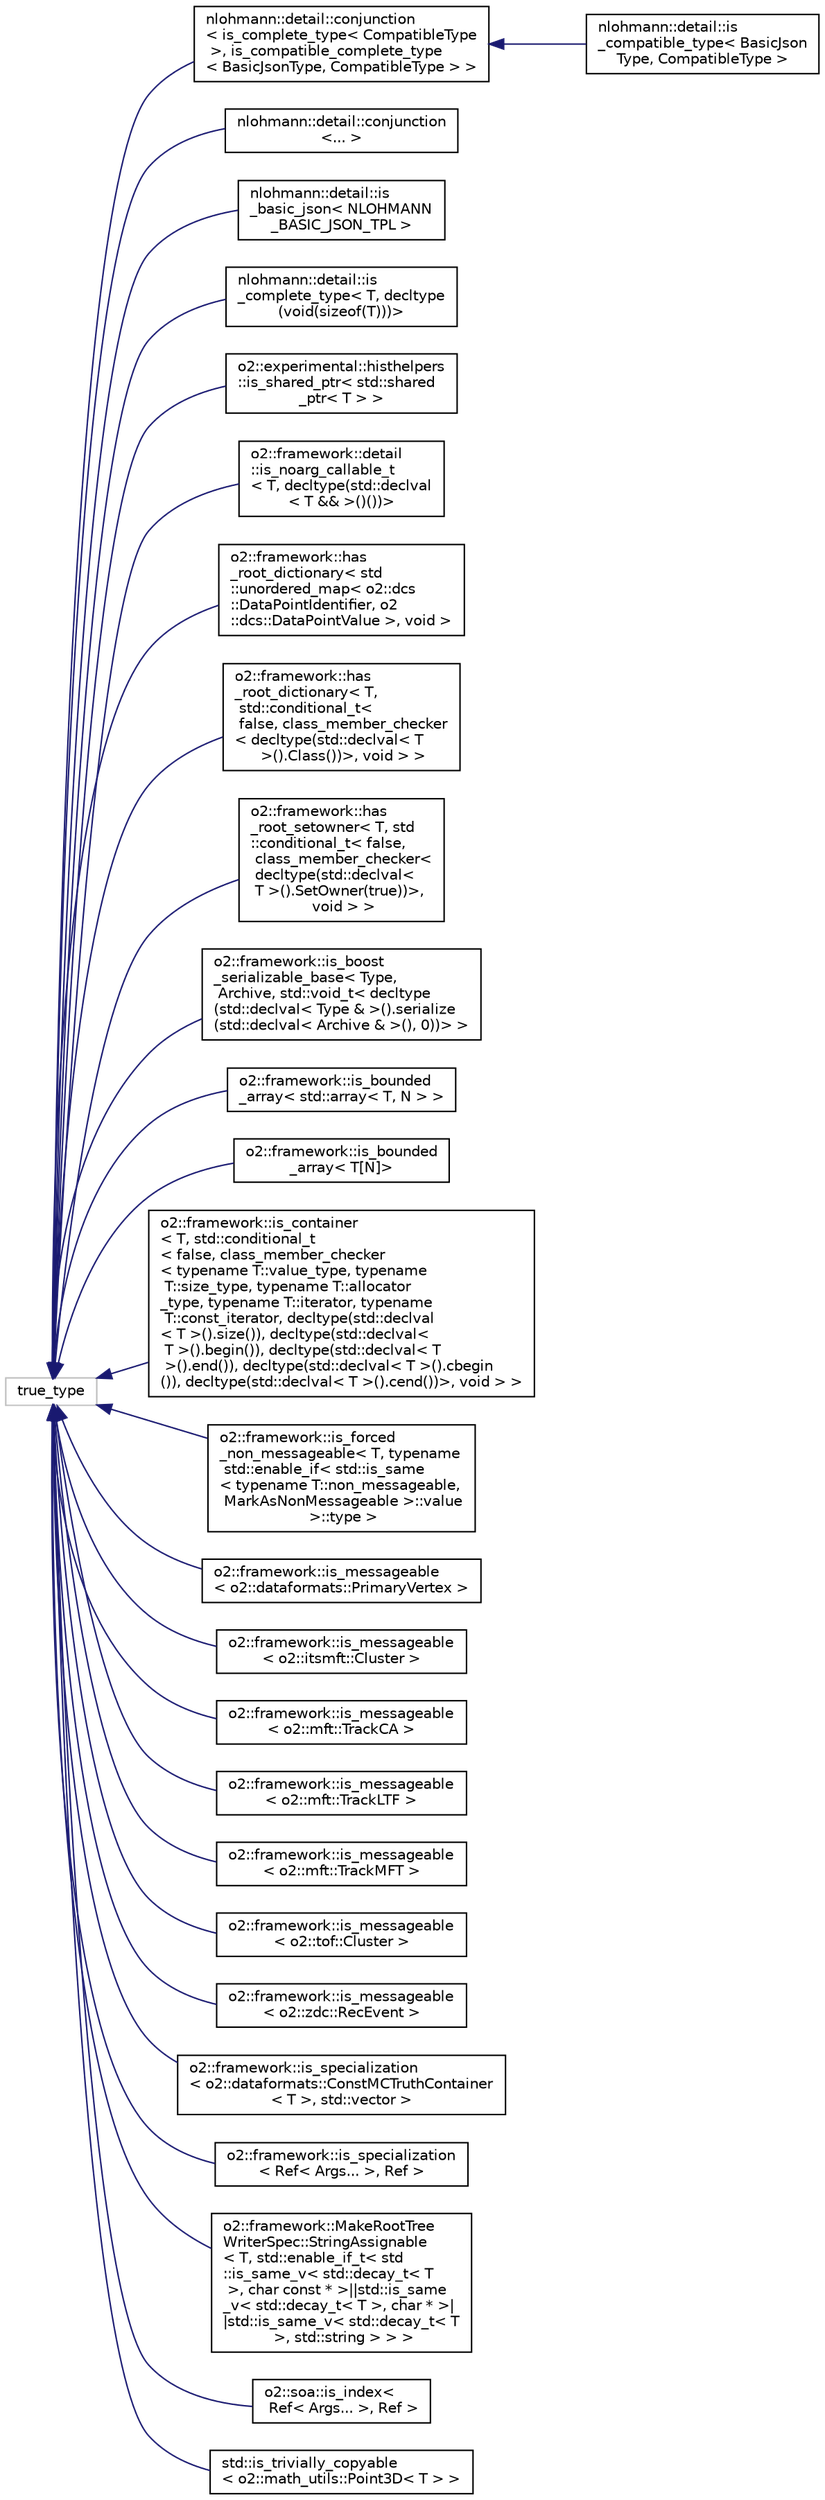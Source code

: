 digraph "Graphical Class Hierarchy"
{
 // INTERACTIVE_SVG=YES
  bgcolor="transparent";
  edge [fontname="Helvetica",fontsize="10",labelfontname="Helvetica",labelfontsize="10"];
  node [fontname="Helvetica",fontsize="10",shape=record];
  rankdir="LR";
  Node138 [label="true_type",height=0.2,width=0.4,color="grey75"];
  Node138 -> Node0 [dir="back",color="midnightblue",fontsize="10",style="solid",fontname="Helvetica"];
  Node0 [label="nlohmann::detail::conjunction\l\< is_complete_type\< CompatibleType\l \>, is_compatible_complete_type\l\< BasicJsonType, CompatibleType \> \>",height=0.2,width=0.4,color="black",URL="$dd/dde/structnlohmann_1_1detail_1_1conjunction.html"];
  Node0 -> Node1 [dir="back",color="midnightblue",fontsize="10",style="solid",fontname="Helvetica"];
  Node1 [label="nlohmann::detail::is\l_compatible_type\< BasicJson\lType, CompatibleType \>",height=0.2,width=0.4,color="black",URL="$d3/d71/structnlohmann_1_1detail_1_1is__compatible__type.html"];
  Node138 -> Node141 [dir="back",color="midnightblue",fontsize="10",style="solid",fontname="Helvetica"];
  Node141 [label="nlohmann::detail::conjunction\l\<... \>",height=0.2,width=0.4,color="black",URL="$dd/dde/structnlohmann_1_1detail_1_1conjunction.html"];
  Node138 -> Node142 [dir="back",color="midnightblue",fontsize="10",style="solid",fontname="Helvetica"];
  Node142 [label="nlohmann::detail::is\l_basic_json\< NLOHMANN\l_BASIC_JSON_TPL \>",height=0.2,width=0.4,color="black",URL="$d8/d25/structnlohmann_1_1detail_1_1is__basic__json_3_01NLOHMANN__BASIC__JSON__TPL_01_4.html"];
  Node138 -> Node143 [dir="back",color="midnightblue",fontsize="10",style="solid",fontname="Helvetica"];
  Node143 [label="nlohmann::detail::is\l_complete_type\< T, decltype\l(void(sizeof(T)))\>",height=0.2,width=0.4,color="black",URL="$dd/dcd/structnlohmann_1_1detail_1_1is__complete__type_3_01T_00_01decltype_07void_07sizeof_07T_08_08_08_4.html"];
  Node138 -> Node144 [dir="back",color="midnightblue",fontsize="10",style="solid",fontname="Helvetica"];
  Node144 [label="o2::experimental::histhelpers\l::is_shared_ptr\< std::shared\l_ptr\< T \> \>",height=0.2,width=0.4,color="black",URL="$d0/d5e/structo2_1_1experimental_1_1histhelpers_1_1is__shared__ptr_3_01std_1_1shared__ptr_3_01T_01_4_01_4.html"];
  Node138 -> Node145 [dir="back",color="midnightblue",fontsize="10",style="solid",fontname="Helvetica"];
  Node145 [label="o2::framework::detail\l::is_noarg_callable_t\l\< T, decltype(std::declval\l\< T && \>()())\>",height=0.2,width=0.4,color="black",URL="$d2/ddb/structo2_1_1framework_1_1detail_1_1is__noarg__callable__t_3_01T_00_01decltype_07std_1_1declval_3401e25e905445557be4fe360a68747b2.html"];
  Node138 -> Node146 [dir="back",color="midnightblue",fontsize="10",style="solid",fontname="Helvetica"];
  Node146 [label="o2::framework::has\l_root_dictionary\< std\l::unordered_map\< o2::dcs\l::DataPointIdentifier, o2\l::dcs::DataPointValue \>, void \>",height=0.2,width=0.4,color="black",URL="$d0/d43/structo2_1_1framework_1_1has__root__dictionary_3_01std_1_1unordered__map_3_01o2_1_1dcs_1_1DataPof4a1062e12ebfe4020453cf9fea32929.html"];
  Node138 -> Node147 [dir="back",color="midnightblue",fontsize="10",style="solid",fontname="Helvetica"];
  Node147 [label="o2::framework::has\l_root_dictionary\< T,\l std::conditional_t\<\l false, class_member_checker\l\< decltype(std::declval\< T\l \>().Class())\>, void \> \>",height=0.2,width=0.4,color="black",URL="$d0/d7f/structo2_1_1framework_1_1has__root__dictionary_3_01T_00_01std_1_1conditional__t_3_01false_00_01c3a7047afd30b3fd4df3d429b8c4e1a22.html"];
  Node138 -> Node148 [dir="back",color="midnightblue",fontsize="10",style="solid",fontname="Helvetica"];
  Node148 [label="o2::framework::has\l_root_setowner\< T, std\l::conditional_t\< false,\l class_member_checker\<\l decltype(std::declval\<\l T \>().SetOwner(true))\>,\l void \> \>",height=0.2,width=0.4,color="black",URL="$da/d79/structo2_1_1framework_1_1has__root__setowner_3_01T_00_01std_1_1conditional__t_3_01false_00_01clab3eb568d3aa63dda30124b6acde88d98.html"];
  Node138 -> Node149 [dir="back",color="midnightblue",fontsize="10",style="solid",fontname="Helvetica"];
  Node149 [label="o2::framework::is_boost\l_serializable_base\< Type,\l Archive, std::void_t\< decltype\l(std::declval\< Type & \>().serialize\l(std::declval\< Archive & \>(), 0))\> \>",height=0.2,width=0.4,color="black",URL="$da/da0/structo2_1_1framework_1_1is__boost__serializable__base_3_01Type_00_01Archive_00_01std_1_1void__td3dce5790dbc08a548e1efe654c16a22.html"];
  Node138 -> Node150 [dir="back",color="midnightblue",fontsize="10",style="solid",fontname="Helvetica"];
  Node150 [label="o2::framework::is_bounded\l_array\< std::array\< T, N \> \>",height=0.2,width=0.4,color="black",URL="$d5/d30/structo2_1_1framework_1_1is__bounded__array_3_01std_1_1array_3_01T_00_01N_01_4_01_4.html"];
  Node138 -> Node151 [dir="back",color="midnightblue",fontsize="10",style="solid",fontname="Helvetica"];
  Node151 [label="o2::framework::is_bounded\l_array\< T[N]\>",height=0.2,width=0.4,color="black",URL="$d1/d33/structo2_1_1framework_1_1is__bounded__array_3_01T[N]_4.html"];
  Node138 -> Node152 [dir="back",color="midnightblue",fontsize="10",style="solid",fontname="Helvetica"];
  Node152 [label="o2::framework::is_container\l\< T, std::conditional_t\l\< false, class_member_checker\l\< typename T::value_type, typename\l T::size_type, typename T::allocator\l_type, typename T::iterator, typename\l T::const_iterator, decltype(std::declval\l\< T \>().size()), decltype(std::declval\<\l T \>().begin()), decltype(std::declval\< T\l \>().end()), decltype(std::declval\< T \>().cbegin\l()), decltype(std::declval\< T \>().cend())\>, void \> \>",height=0.2,width=0.4,color="black",URL="$de/d5c/structo2_1_1framework_1_1is__container_3_01T_00_01std_1_1conditional__t_3_01false_00_01class__mef60b0640f3a7413451971b3764fe2133.html"];
  Node138 -> Node153 [dir="back",color="midnightblue",fontsize="10",style="solid",fontname="Helvetica"];
  Node153 [label="o2::framework::is_forced\l_non_messageable\< T, typename\l std::enable_if\< std::is_same\l\< typename T::non_messageable,\l MarkAsNonMessageable \>::value\l \>::type \>",height=0.2,width=0.4,color="black",URL="$df/ddf/structo2_1_1framework_1_1is__forced__non__messageable_3_01T_00_01typename_01std_1_1enable__if_3_9497e1cc58c5001cfb1a9a57a11a8068.html"];
  Node138 -> Node154 [dir="back",color="midnightblue",fontsize="10",style="solid",fontname="Helvetica"];
  Node154 [label="o2::framework::is_messageable\l\< o2::dataformats::PrimaryVertex \>",height=0.2,width=0.4,color="black",URL="$dc/d89/structo2_1_1framework_1_1is__messageable_3_01o2_1_1dataformats_1_1PrimaryVertex_01_4.html"];
  Node138 -> Node155 [dir="back",color="midnightblue",fontsize="10",style="solid",fontname="Helvetica"];
  Node155 [label="o2::framework::is_messageable\l\< o2::itsmft::Cluster \>",height=0.2,width=0.4,color="black",URL="$d2/dd2/structo2_1_1framework_1_1is__messageable_3_01o2_1_1itsmft_1_1Cluster_01_4.html"];
  Node138 -> Node156 [dir="back",color="midnightblue",fontsize="10",style="solid",fontname="Helvetica"];
  Node156 [label="o2::framework::is_messageable\l\< o2::mft::TrackCA \>",height=0.2,width=0.4,color="black",URL="$d0/d3d/structo2_1_1framework_1_1is__messageable_3_01o2_1_1mft_1_1TrackCA_01_4.html"];
  Node138 -> Node157 [dir="back",color="midnightblue",fontsize="10",style="solid",fontname="Helvetica"];
  Node157 [label="o2::framework::is_messageable\l\< o2::mft::TrackLTF \>",height=0.2,width=0.4,color="black",URL="$d0/dd9/structo2_1_1framework_1_1is__messageable_3_01o2_1_1mft_1_1TrackLTF_01_4.html"];
  Node138 -> Node158 [dir="back",color="midnightblue",fontsize="10",style="solid",fontname="Helvetica"];
  Node158 [label="o2::framework::is_messageable\l\< o2::mft::TrackMFT \>",height=0.2,width=0.4,color="black",URL="$dd/dc9/structo2_1_1framework_1_1is__messageable_3_01o2_1_1mft_1_1TrackMFT_01_4.html"];
  Node138 -> Node159 [dir="back",color="midnightblue",fontsize="10",style="solid",fontname="Helvetica"];
  Node159 [label="o2::framework::is_messageable\l\< o2::tof::Cluster \>",height=0.2,width=0.4,color="black",URL="$d5/d34/structo2_1_1framework_1_1is__messageable_3_01o2_1_1tof_1_1Cluster_01_4.html"];
  Node138 -> Node160 [dir="back",color="midnightblue",fontsize="10",style="solid",fontname="Helvetica"];
  Node160 [label="o2::framework::is_messageable\l\< o2::zdc::RecEvent \>",height=0.2,width=0.4,color="black",URL="$d2/dc9/structo2_1_1framework_1_1is__messageable_3_01o2_1_1zdc_1_1RecEvent_01_4.html"];
  Node138 -> Node161 [dir="back",color="midnightblue",fontsize="10",style="solid",fontname="Helvetica"];
  Node161 [label="o2::framework::is_specialization\l\< o2::dataformats::ConstMCTruthContainer\l\< T \>, std::vector \>",height=0.2,width=0.4,color="black",URL="$d2/d85/structo2_1_1framework_1_1is__specialization_3_01o2_1_1dataformats_1_1ConstMCTruthContainer_3_01T_01_4_00_01std_1_1vector_01_4.html"];
  Node138 -> Node162 [dir="back",color="midnightblue",fontsize="10",style="solid",fontname="Helvetica"];
  Node162 [label="o2::framework::is_specialization\l\< Ref\< Args... \>, Ref \>",height=0.2,width=0.4,color="black",URL="$d4/d04/structo2_1_1framework_1_1is__specialization_3_01Ref_3_01Args_8_8_8_01_4_00_01Ref_01_4.html"];
  Node138 -> Node163 [dir="back",color="midnightblue",fontsize="10",style="solid",fontname="Helvetica"];
  Node163 [label="o2::framework::MakeRootTree\lWriterSpec::StringAssignable\l\< T, std::enable_if_t\< std\l::is_same_v\< std::decay_t\< T\l \>, char const * \>\|\|std::is_same\l_v\< std::decay_t\< T \>, char * \>\|\l\|std::is_same_v\< std::decay_t\< T\l \>, std::string \> \> \>",height=0.2,width=0.4,color="black",URL="$d0/d7f/structo2_1_1framework_1_1MakeRootTreeWriterSpec_1_1StringAssignable_3_01T_00_01std_1_1enable__if66c05a5661a1f9dce6d76d2039b1dcfd.html"];
  Node138 -> Node164 [dir="back",color="midnightblue",fontsize="10",style="solid",fontname="Helvetica"];
  Node164 [label="o2::soa::is_index\<\l Ref\< Args... \>, Ref \>",height=0.2,width=0.4,color="black",URL="$db/d8e/structo2_1_1soa_1_1is__index_3_01Ref_3_01Args_8_8_8_01_4_00_01Ref_01_4.html"];
  Node138 -> Node165 [dir="back",color="midnightblue",fontsize="10",style="solid",fontname="Helvetica"];
  Node165 [label="std::is_trivially_copyable\l\< o2::math_utils::Point3D\< T \> \>",height=0.2,width=0.4,color="black",URL="$d6/d8e/structstd_1_1is__trivially__copyable_3_01o2_1_1math__utils_1_1Point3D_3_01T_01_4_01_4.html"];
}
